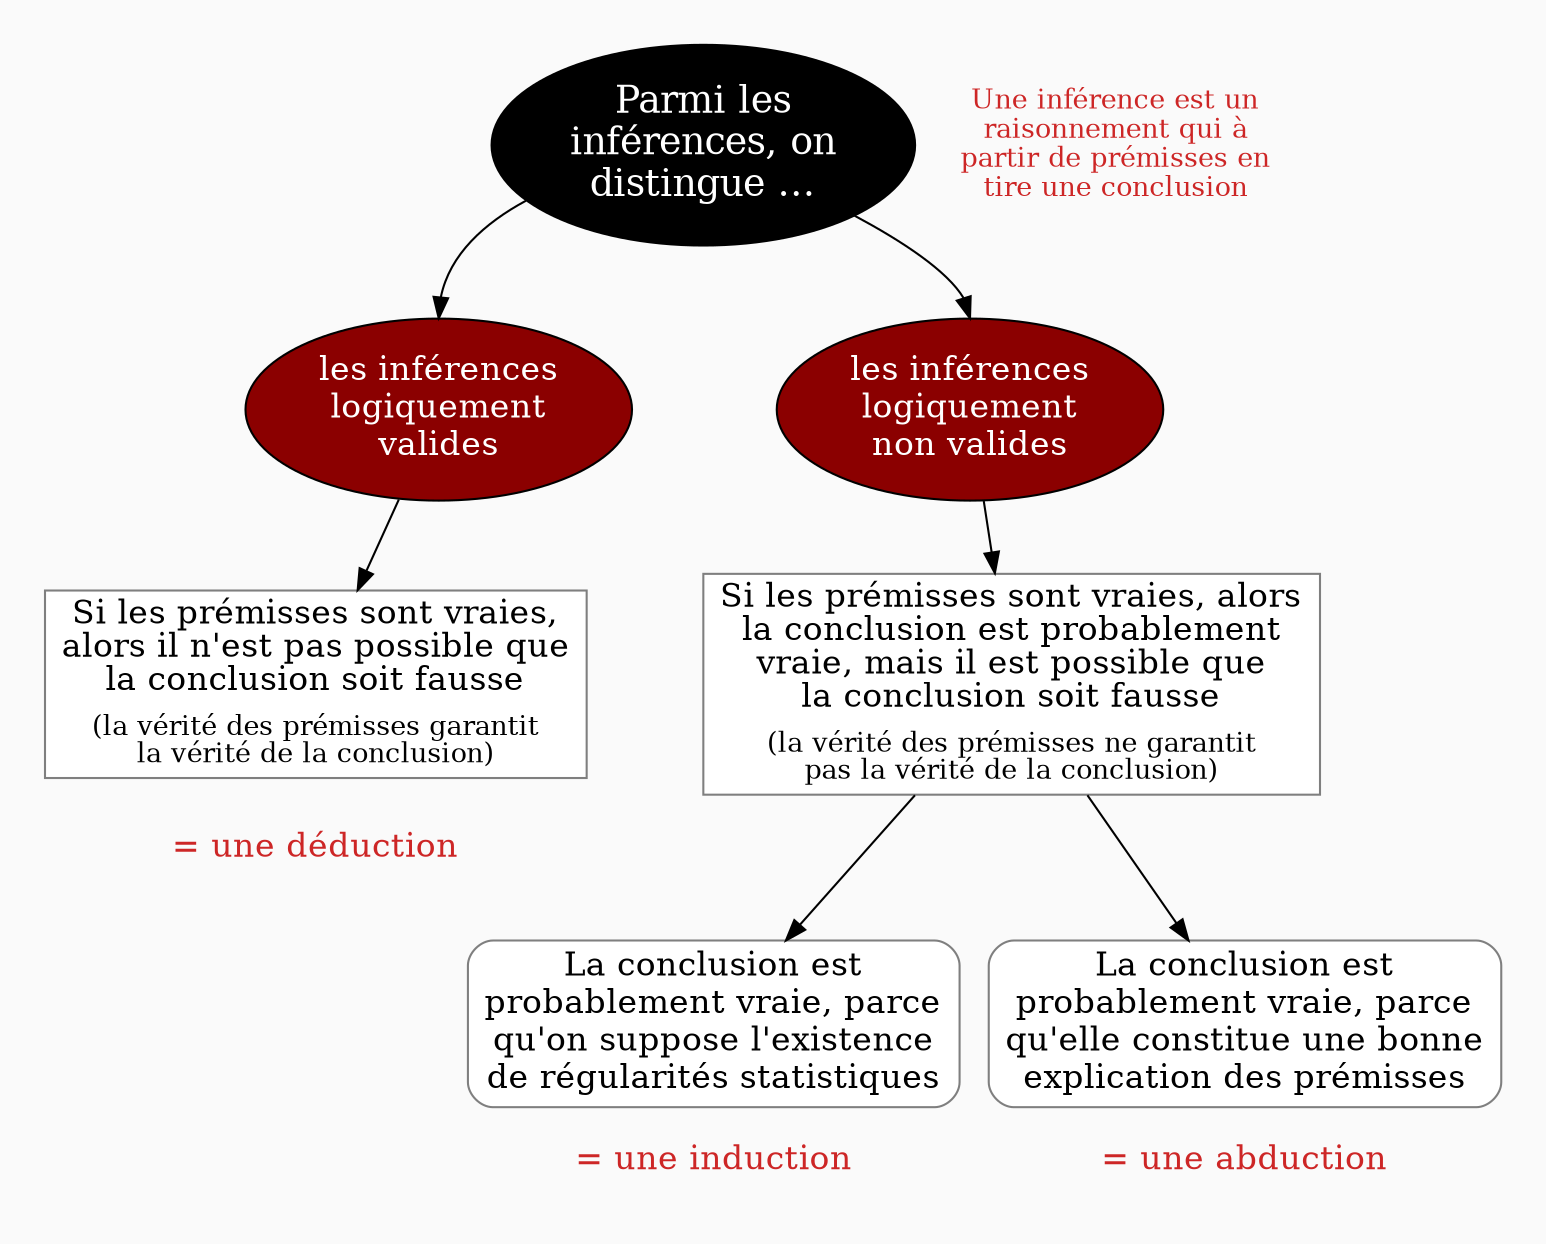 digraph G {
// Template : diagram
// Usage : 
//rankdir=LR
splines=true
//splines=curved
bgcolor=grey98
pad=0.3
style=filled
edge[minlen=4]
node[style=filled, fontcolor=white]
ranksep=0.1
nodesep=0.2

// NIVEAU 1
node[fillcolor=12, fontsize=18]
a1[label="Parmi les
inférences, on
distingue …"]

// NIVEAU 2
node[fillcolor=red4, fontsize=16]
a1->{
b1[label="les inférences
logiquement
valides"]    
b2[label="les inférences
logiquement
non valides"]
}[headport=n]


{rank=same;b1->b2[style=invis,minlen=5]}

node[fontcolor=black]
// NIVEAU 3 (sans intermédiaire)
node [shape=box, fillcolor=white, color=grey50]
// c1[label=""]
b1->c1
c1[label=<Si les prémisses sont vraies,<br/>
alors il n'est pas possible que<br/>
la conclusion soit fausse<br/>
<font point-size="8"><br/></font>
<font point-size="13">(la vérité des prémisses garantit<br/>
la vérité de la conclusion)</font>>]
b2->c2
c2[label=<Si les prémisses sont vraies, alors<br/>
la conclusion est probablement<br/>
vraie, mais il est possible que<br/>
la conclusion soit fausse<br/>
<font point-size="8"><br/></font>
<font point-size="13">(la vérité des prémisses ne garantit<br/>
pas la vérité de la conclusion)</font>>]

{rank=same;c1->c2[style=invis,minlen=4]}

// INTERMÉDIAIRE AVANT NIVEAU 3
node[fillcolor=grey78, shape=oval]
// [arrowhead=none]
// bc1[label=""]

// NIVEAU 3 (avec intermédiaire)
node[fillcolor=white, shape=box, color=grey50]
// c1[label=""]

// NIVEAU 4
node[style="filled,rounded", fillcolor=white, shape=box, color=grey50]
// d1[label=""]

c2->{d1,d2}
d1[label="La conclusion est
probablement vraie, parce
qu'on suppose l'existence
de régularités statistiques"]
d2[label="La conclusion est
probablement vraie, parce
qu'elle constitue une bonne
explication des prémisses"]


// ÉTIQUETTES EN ROUGE
node[shape=plaintext, fontcolor=firebrick3, fillcolor=grey98]
// e1[label=< <B>= Titre</B><BR /><BR />Contenu<BR /> >]
// e1[label=""]
// ->e1[minlen=1, style=invis]

{rank=same;a1->e1[minlen=1, style=invis]}
e1[label="Une inférence est un
raisonnement qui à
partir de prémisses en
tire une conclusion",fontsize=13]

c1->e2[minlen=1, style=invis]
e2[label="= une déduction"]

d1->e3[minlen=1, style=invis]
d2->e4[minlen=1, style=invis]
e3[label="= une induction"]
e4[label="= une abduction"]

// REMARQUES EN BLEU
node[color=blue, shape=box, margin=0.07, fontcolor=black, fontsize=13]
edge[color=blue, arrowhead="none", xlabel="", style=dashed]
// r1[label=""]
// {rank=same;->r1}
// {rank=same;r1->[dir=back]}

}
